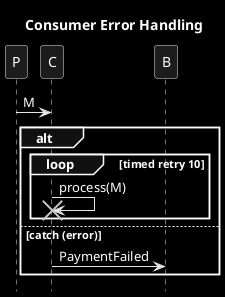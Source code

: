 @startuml
title Consumer Error Handling
hide footbox
skinparam monochrome reverse

P->C: M
alt
    loop timed retry 10
        C->C!!: process(M)
    end
else catch (error)
'    hnote over C: log.error("[ALARM-P1]M")
'    hnote over C: retry N times \n + max time
'    C->B: M to DLQ
    C->B: PaymentFailed
end

@enduml
